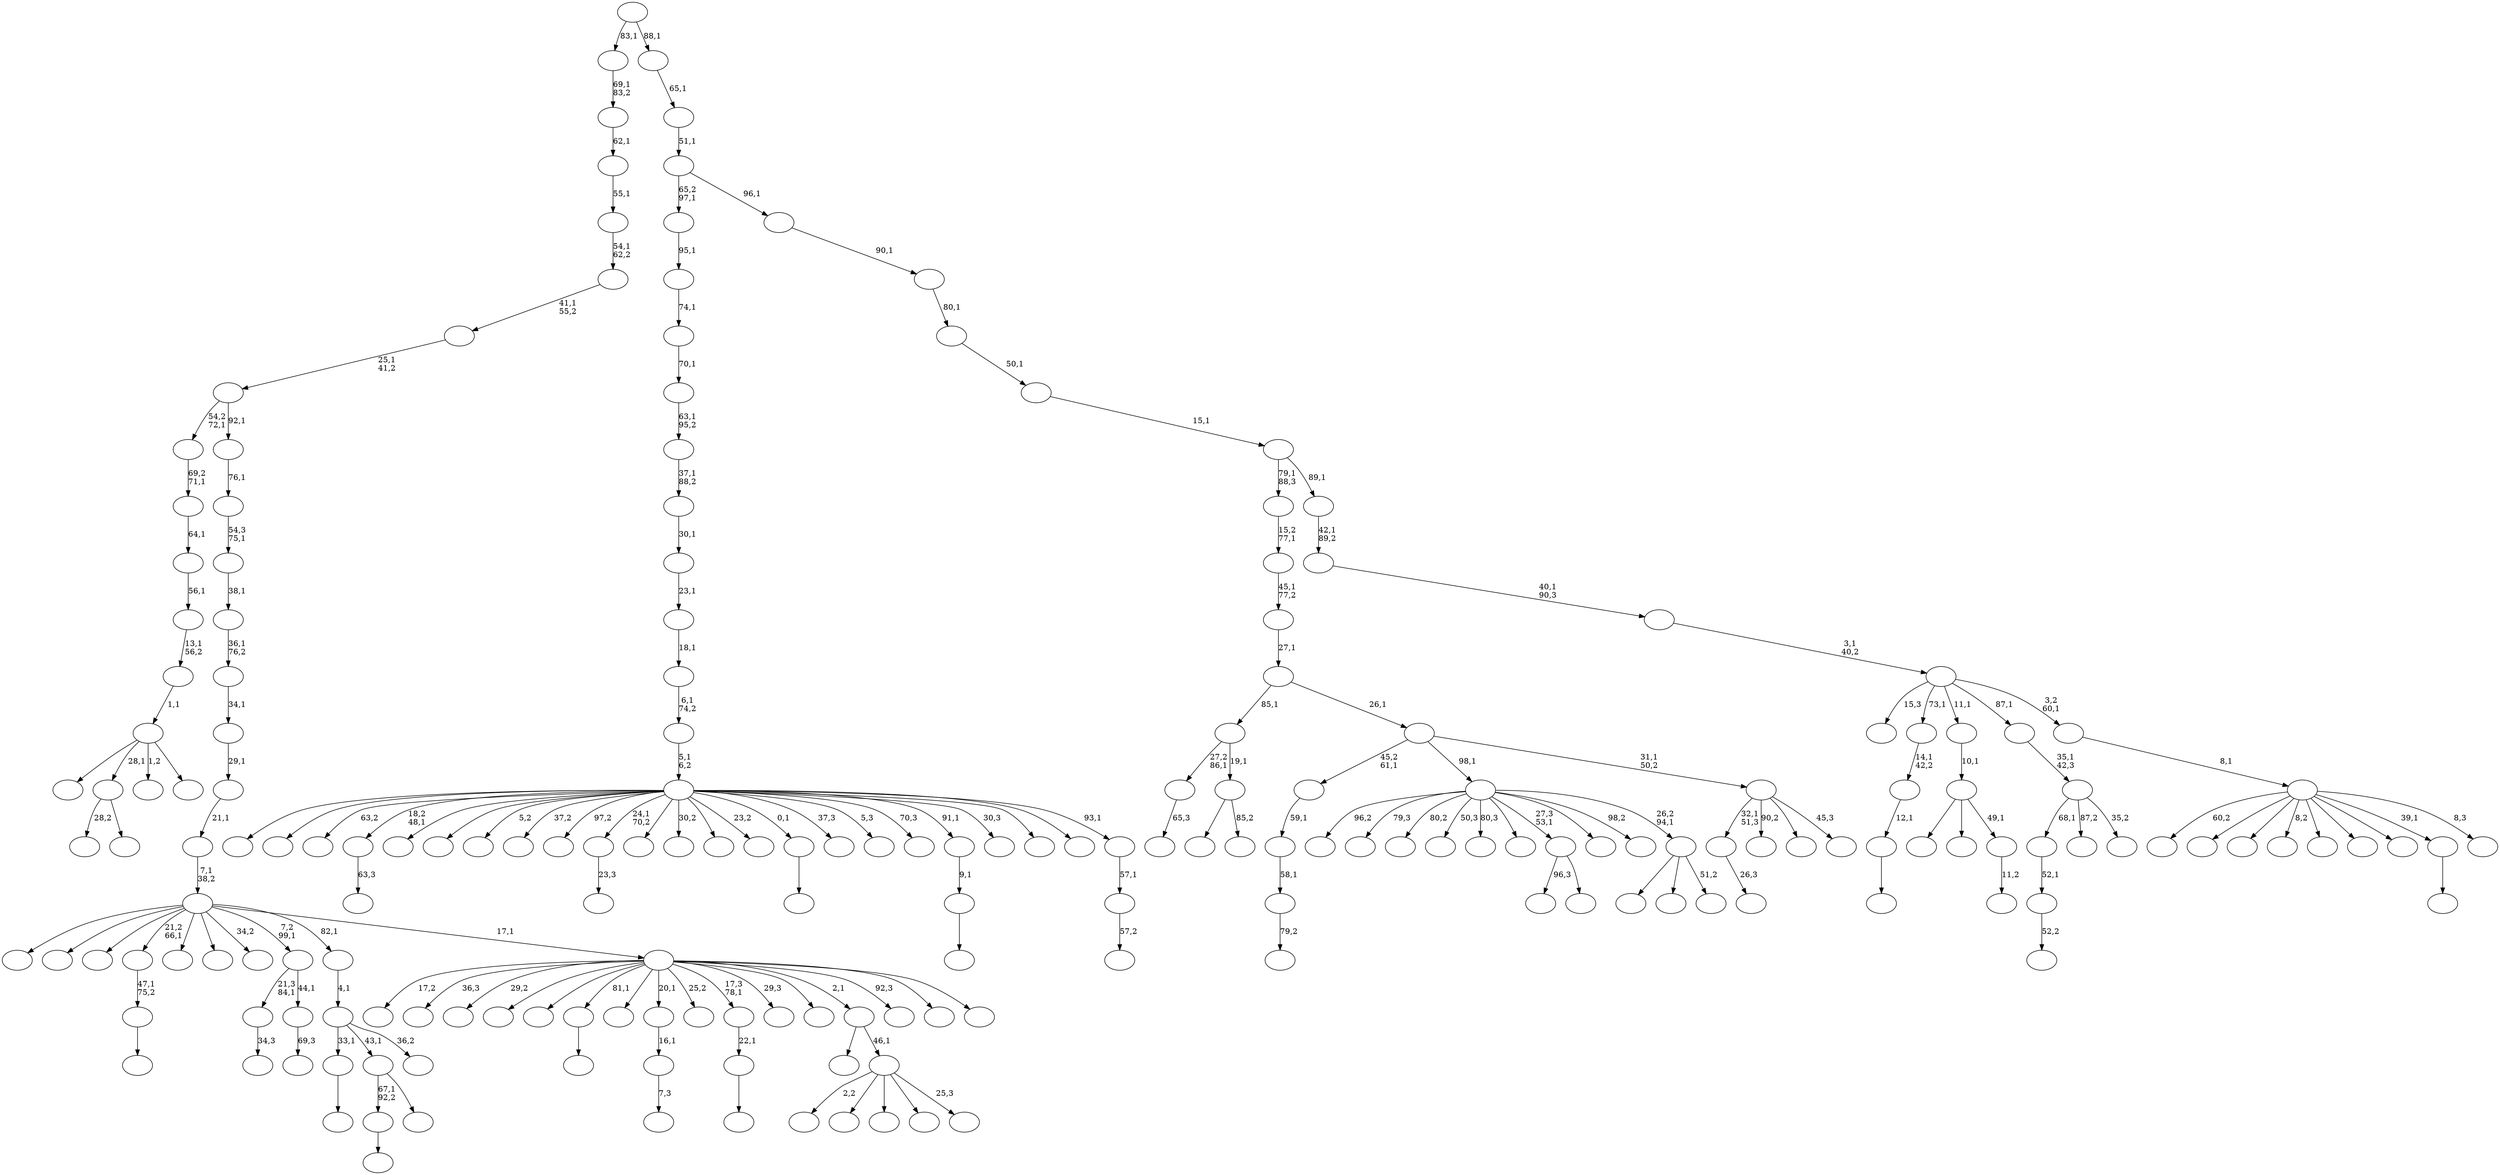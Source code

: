 digraph T {
	200 [label=""]
	199 [label=""]
	198 [label=""]
	197 [label=""]
	196 [label=""]
	195 [label=""]
	194 [label=""]
	193 [label=""]
	192 [label=""]
	191 [label=""]
	190 [label=""]
	189 [label=""]
	188 [label=""]
	187 [label=""]
	186 [label=""]
	185 [label=""]
	184 [label=""]
	183 [label=""]
	182 [label=""]
	181 [label=""]
	180 [label=""]
	179 [label=""]
	178 [label=""]
	177 [label=""]
	176 [label=""]
	175 [label=""]
	174 [label=""]
	173 [label=""]
	172 [label=""]
	171 [label=""]
	170 [label=""]
	169 [label=""]
	168 [label=""]
	167 [label=""]
	166 [label=""]
	165 [label=""]
	164 [label=""]
	163 [label=""]
	162 [label=""]
	161 [label=""]
	160 [label=""]
	159 [label=""]
	158 [label=""]
	157 [label=""]
	156 [label=""]
	155 [label=""]
	154 [label=""]
	153 [label=""]
	152 [label=""]
	151 [label=""]
	150 [label=""]
	149 [label=""]
	148 [label=""]
	147 [label=""]
	146 [label=""]
	145 [label=""]
	144 [label=""]
	143 [label=""]
	142 [label=""]
	141 [label=""]
	140 [label=""]
	139 [label=""]
	138 [label=""]
	137 [label=""]
	136 [label=""]
	135 [label=""]
	134 [label=""]
	133 [label=""]
	132 [label=""]
	131 [label=""]
	130 [label=""]
	129 [label=""]
	128 [label=""]
	127 [label=""]
	126 [label=""]
	125 [label=""]
	124 [label=""]
	123 [label=""]
	122 [label=""]
	121 [label=""]
	120 [label=""]
	119 [label=""]
	118 [label=""]
	117 [label=""]
	116 [label=""]
	115 [label=""]
	114 [label=""]
	113 [label=""]
	112 [label=""]
	111 [label=""]
	110 [label=""]
	109 [label=""]
	108 [label=""]
	107 [label=""]
	106 [label=""]
	105 [label=""]
	104 [label=""]
	103 [label=""]
	102 [label=""]
	101 [label=""]
	100 [label=""]
	99 [label=""]
	98 [label=""]
	97 [label=""]
	96 [label=""]
	95 [label=""]
	94 [label=""]
	93 [label=""]
	92 [label=""]
	91 [label=""]
	90 [label=""]
	89 [label=""]
	88 [label=""]
	87 [label=""]
	86 [label=""]
	85 [label=""]
	84 [label=""]
	83 [label=""]
	82 [label=""]
	81 [label=""]
	80 [label=""]
	79 [label=""]
	78 [label=""]
	77 [label=""]
	76 [label=""]
	75 [label=""]
	74 [label=""]
	73 [label=""]
	72 [label=""]
	71 [label=""]
	70 [label=""]
	69 [label=""]
	68 [label=""]
	67 [label=""]
	66 [label=""]
	65 [label=""]
	64 [label=""]
	63 [label=""]
	62 [label=""]
	61 [label=""]
	60 [label=""]
	59 [label=""]
	58 [label=""]
	57 [label=""]
	56 [label=""]
	55 [label=""]
	54 [label=""]
	53 [label=""]
	52 [label=""]
	51 [label=""]
	50 [label=""]
	49 [label=""]
	48 [label=""]
	47 [label=""]
	46 [label=""]
	45 [label=""]
	44 [label=""]
	43 [label=""]
	42 [label=""]
	41 [label=""]
	40 [label=""]
	39 [label=""]
	38 [label=""]
	37 [label=""]
	36 [label=""]
	35 [label=""]
	34 [label=""]
	33 [label=""]
	32 [label=""]
	31 [label=""]
	30 [label=""]
	29 [label=""]
	28 [label=""]
	27 [label=""]
	26 [label=""]
	25 [label=""]
	24 [label=""]
	23 [label=""]
	22 [label=""]
	21 [label=""]
	20 [label=""]
	19 [label=""]
	18 [label=""]
	17 [label=""]
	16 [label=""]
	15 [label=""]
	14 [label=""]
	13 [label=""]
	12 [label=""]
	11 [label=""]
	10 [label=""]
	9 [label=""]
	8 [label=""]
	7 [label=""]
	6 [label=""]
	5 [label=""]
	4 [label=""]
	3 [label=""]
	2 [label=""]
	1 [label=""]
	0 [label=""]
	196 -> 197 [label="52,2"]
	195 -> 196 [label="52,1"]
	185 -> 186 [label="63,3"]
	177 -> 178 [label=""]
	169 -> 170 [label=""]
	168 -> 169 [label="47,1\n75,2"]
	166 -> 167 [label="65,3"]
	160 -> 161 [label="23,3"]
	156 -> 157 [label=""]
	155 -> 156 [label="12,1"]
	154 -> 155 [label="14,1\n42,2"]
	147 -> 148 [label=""]
	144 -> 145 [label="34,3"]
	140 -> 141 [label="11,2"]
	139 -> 181 [label=""]
	139 -> 175 [label=""]
	139 -> 140 [label="49,1"]
	138 -> 139 [label="10,1"]
	134 -> 135 [label=""]
	133 -> 134 [label="9,1"]
	126 -> 127 [label=""]
	124 -> 162 [label="96,3"]
	124 -> 125 [label=""]
	122 -> 123 [label="79,2"]
	121 -> 122 [label="58,1"]
	120 -> 121 [label="59,1"]
	114 -> 115 [label="7,3"]
	113 -> 114 [label="16,1"]
	111 -> 112 [label="69,3"]
	110 -> 144 [label="21,3\n84,1"]
	110 -> 111 [label="44,1"]
	106 -> 107 [label="26,3"]
	103 -> 104 [label=""]
	100 -> 101 [label=""]
	99 -> 100 [label="22,1"]
	96 -> 173 [label="28,2"]
	96 -> 97 [label=""]
	94 -> 177 [label="67,1\n92,2"]
	94 -> 95 [label=""]
	87 -> 194 [label=""]
	87 -> 98 [label=""]
	87 -> 88 [label="51,2"]
	86 -> 191 [label="96,2"]
	86 -> 184 [label="79,3"]
	86 -> 165 [label="80,2"]
	86 -> 163 [label="50,3"]
	86 -> 143 [label="80,3"]
	86 -> 142 [label=""]
	86 -> 124 [label="27,3\n53,1"]
	86 -> 118 [label=""]
	86 -> 105 [label="98,2"]
	86 -> 87 [label="26,2\n94,1"]
	84 -> 103 [label="33,1"]
	84 -> 94 [label="43,1"]
	84 -> 85 [label="36,2"]
	83 -> 84 [label="4,1"]
	80 -> 164 [label=""]
	80 -> 96 [label="28,1"]
	80 -> 82 [label="1,2"]
	80 -> 81 [label=""]
	79 -> 80 [label="1,1"]
	78 -> 79 [label="13,1\n56,2"]
	77 -> 78 [label="56,1"]
	76 -> 77 [label="64,1"]
	75 -> 76 [label="69,2\n71,1"]
	68 -> 195 [label="68,1"]
	68 -> 187 [label="87,2"]
	68 -> 69 [label="35,2"]
	67 -> 68 [label="35,1\n42,3"]
	64 -> 65 [label=""]
	62 -> 72 [label=""]
	62 -> 63 [label="85,2"]
	61 -> 166 [label="27,2\n86,1"]
	61 -> 62 [label="19,1"]
	59 -> 172 [label="2,2"]
	59 -> 130 [label=""]
	59 -> 129 [label=""]
	59 -> 73 [label=""]
	59 -> 60 [label="25,3"]
	58 -> 92 [label=""]
	58 -> 59 [label="46,1"]
	54 -> 106 [label="32,1\n51,3"]
	54 -> 74 [label="90,2"]
	54 -> 56 [label=""]
	54 -> 55 [label="45,3"]
	53 -> 120 [label="45,2\n61,1"]
	53 -> 86 [label="98,1"]
	53 -> 54 [label="31,1\n50,2"]
	52 -> 61 [label="85,1"]
	52 -> 53 [label="26,1"]
	51 -> 52 [label="27,1"]
	50 -> 51 [label="45,1\n77,2"]
	49 -> 50 [label="15,2\n77,1"]
	46 -> 198 [label="17,2"]
	46 -> 193 [label="36,3"]
	46 -> 189 [label="29,2"]
	46 -> 151 [label=""]
	46 -> 150 [label=""]
	46 -> 126 [label="81,1"]
	46 -> 117 [label=""]
	46 -> 113 [label="20,1"]
	46 -> 109 [label="25,2"]
	46 -> 99 [label="17,3\n78,1"]
	46 -> 90 [label="29,3"]
	46 -> 66 [label=""]
	46 -> 58 [label="2,1"]
	46 -> 57 [label="92,3"]
	46 -> 48 [label=""]
	46 -> 47 [label=""]
	45 -> 192 [label=""]
	45 -> 179 [label=""]
	45 -> 174 [label=""]
	45 -> 168 [label="21,2\n66,1"]
	45 -> 132 [label=""]
	45 -> 131 [label=""]
	45 -> 116 [label="34,2"]
	45 -> 110 [label="7,2\n99,1"]
	45 -> 83 [label="82,1"]
	45 -> 46 [label="17,1"]
	44 -> 45 [label="7,1\n38,2"]
	43 -> 44 [label="21,1"]
	42 -> 43 [label="29,1"]
	41 -> 42 [label="34,1"]
	40 -> 41 [label="36,1\n76,2"]
	39 -> 40 [label="38,1"]
	38 -> 39 [label="54,3\n75,1"]
	37 -> 38 [label="76,1"]
	36 -> 75 [label="54,2\n72,1"]
	36 -> 37 [label="92,1"]
	35 -> 36 [label="25,1\n41,2"]
	34 -> 35 [label="41,1\n55,2"]
	33 -> 34 [label="54,1\n62,2"]
	32 -> 33 [label="55,1"]
	31 -> 32 [label="62,1"]
	30 -> 31 [label="69,1\n83,2"]
	28 -> 29 [label="57,2"]
	27 -> 28 [label="57,1"]
	26 -> 200 [label=""]
	26 -> 199 [label=""]
	26 -> 188 [label="63,2"]
	26 -> 185 [label="18,2\n48,1"]
	26 -> 183 [label=""]
	26 -> 182 [label=""]
	26 -> 180 [label="5,2"]
	26 -> 176 [label="37,2"]
	26 -> 171 [label="97,2"]
	26 -> 160 [label="24,1\n70,2"]
	26 -> 159 [label=""]
	26 -> 153 [label="30,2"]
	26 -> 152 [label=""]
	26 -> 149 [label="23,2"]
	26 -> 147 [label="0,1"]
	26 -> 146 [label="37,3"]
	26 -> 137 [label="5,3"]
	26 -> 136 [label="70,3"]
	26 -> 133 [label="91,1"]
	26 -> 128 [label="30,3"]
	26 -> 119 [label=""]
	26 -> 102 [label=""]
	26 -> 27 [label="93,1"]
	25 -> 26 [label="5,1\n6,2"]
	24 -> 25 [label="6,1\n74,2"]
	23 -> 24 [label="18,1"]
	22 -> 23 [label="23,1"]
	21 -> 22 [label="30,1"]
	20 -> 21 [label="37,1\n88,2"]
	19 -> 20 [label="63,1\n95,2"]
	18 -> 19 [label="70,1"]
	17 -> 18 [label="74,1"]
	16 -> 17 [label="95,1"]
	14 -> 190 [label="60,2"]
	14 -> 108 [label=""]
	14 -> 93 [label=""]
	14 -> 91 [label="8,2"]
	14 -> 89 [label=""]
	14 -> 71 [label=""]
	14 -> 70 [label=""]
	14 -> 64 [label="39,1"]
	14 -> 15 [label="8,3"]
	13 -> 14 [label="8,1"]
	12 -> 158 [label="15,3"]
	12 -> 154 [label="73,1"]
	12 -> 138 [label="11,1"]
	12 -> 67 [label="87,1"]
	12 -> 13 [label="3,2\n60,1"]
	11 -> 12 [label="3,1\n40,2"]
	10 -> 11 [label="40,1\n90,3"]
	9 -> 10 [label="42,1\n89,2"]
	8 -> 49 [label="79,1\n88,3"]
	8 -> 9 [label="89,1"]
	7 -> 8 [label="15,1"]
	6 -> 7 [label="50,1"]
	5 -> 6 [label="80,1"]
	4 -> 5 [label="90,1"]
	3 -> 16 [label="65,2\n97,1"]
	3 -> 4 [label="96,1"]
	2 -> 3 [label="51,1"]
	1 -> 2 [label="65,1"]
	0 -> 30 [label="83,1"]
	0 -> 1 [label="88,1"]
}
